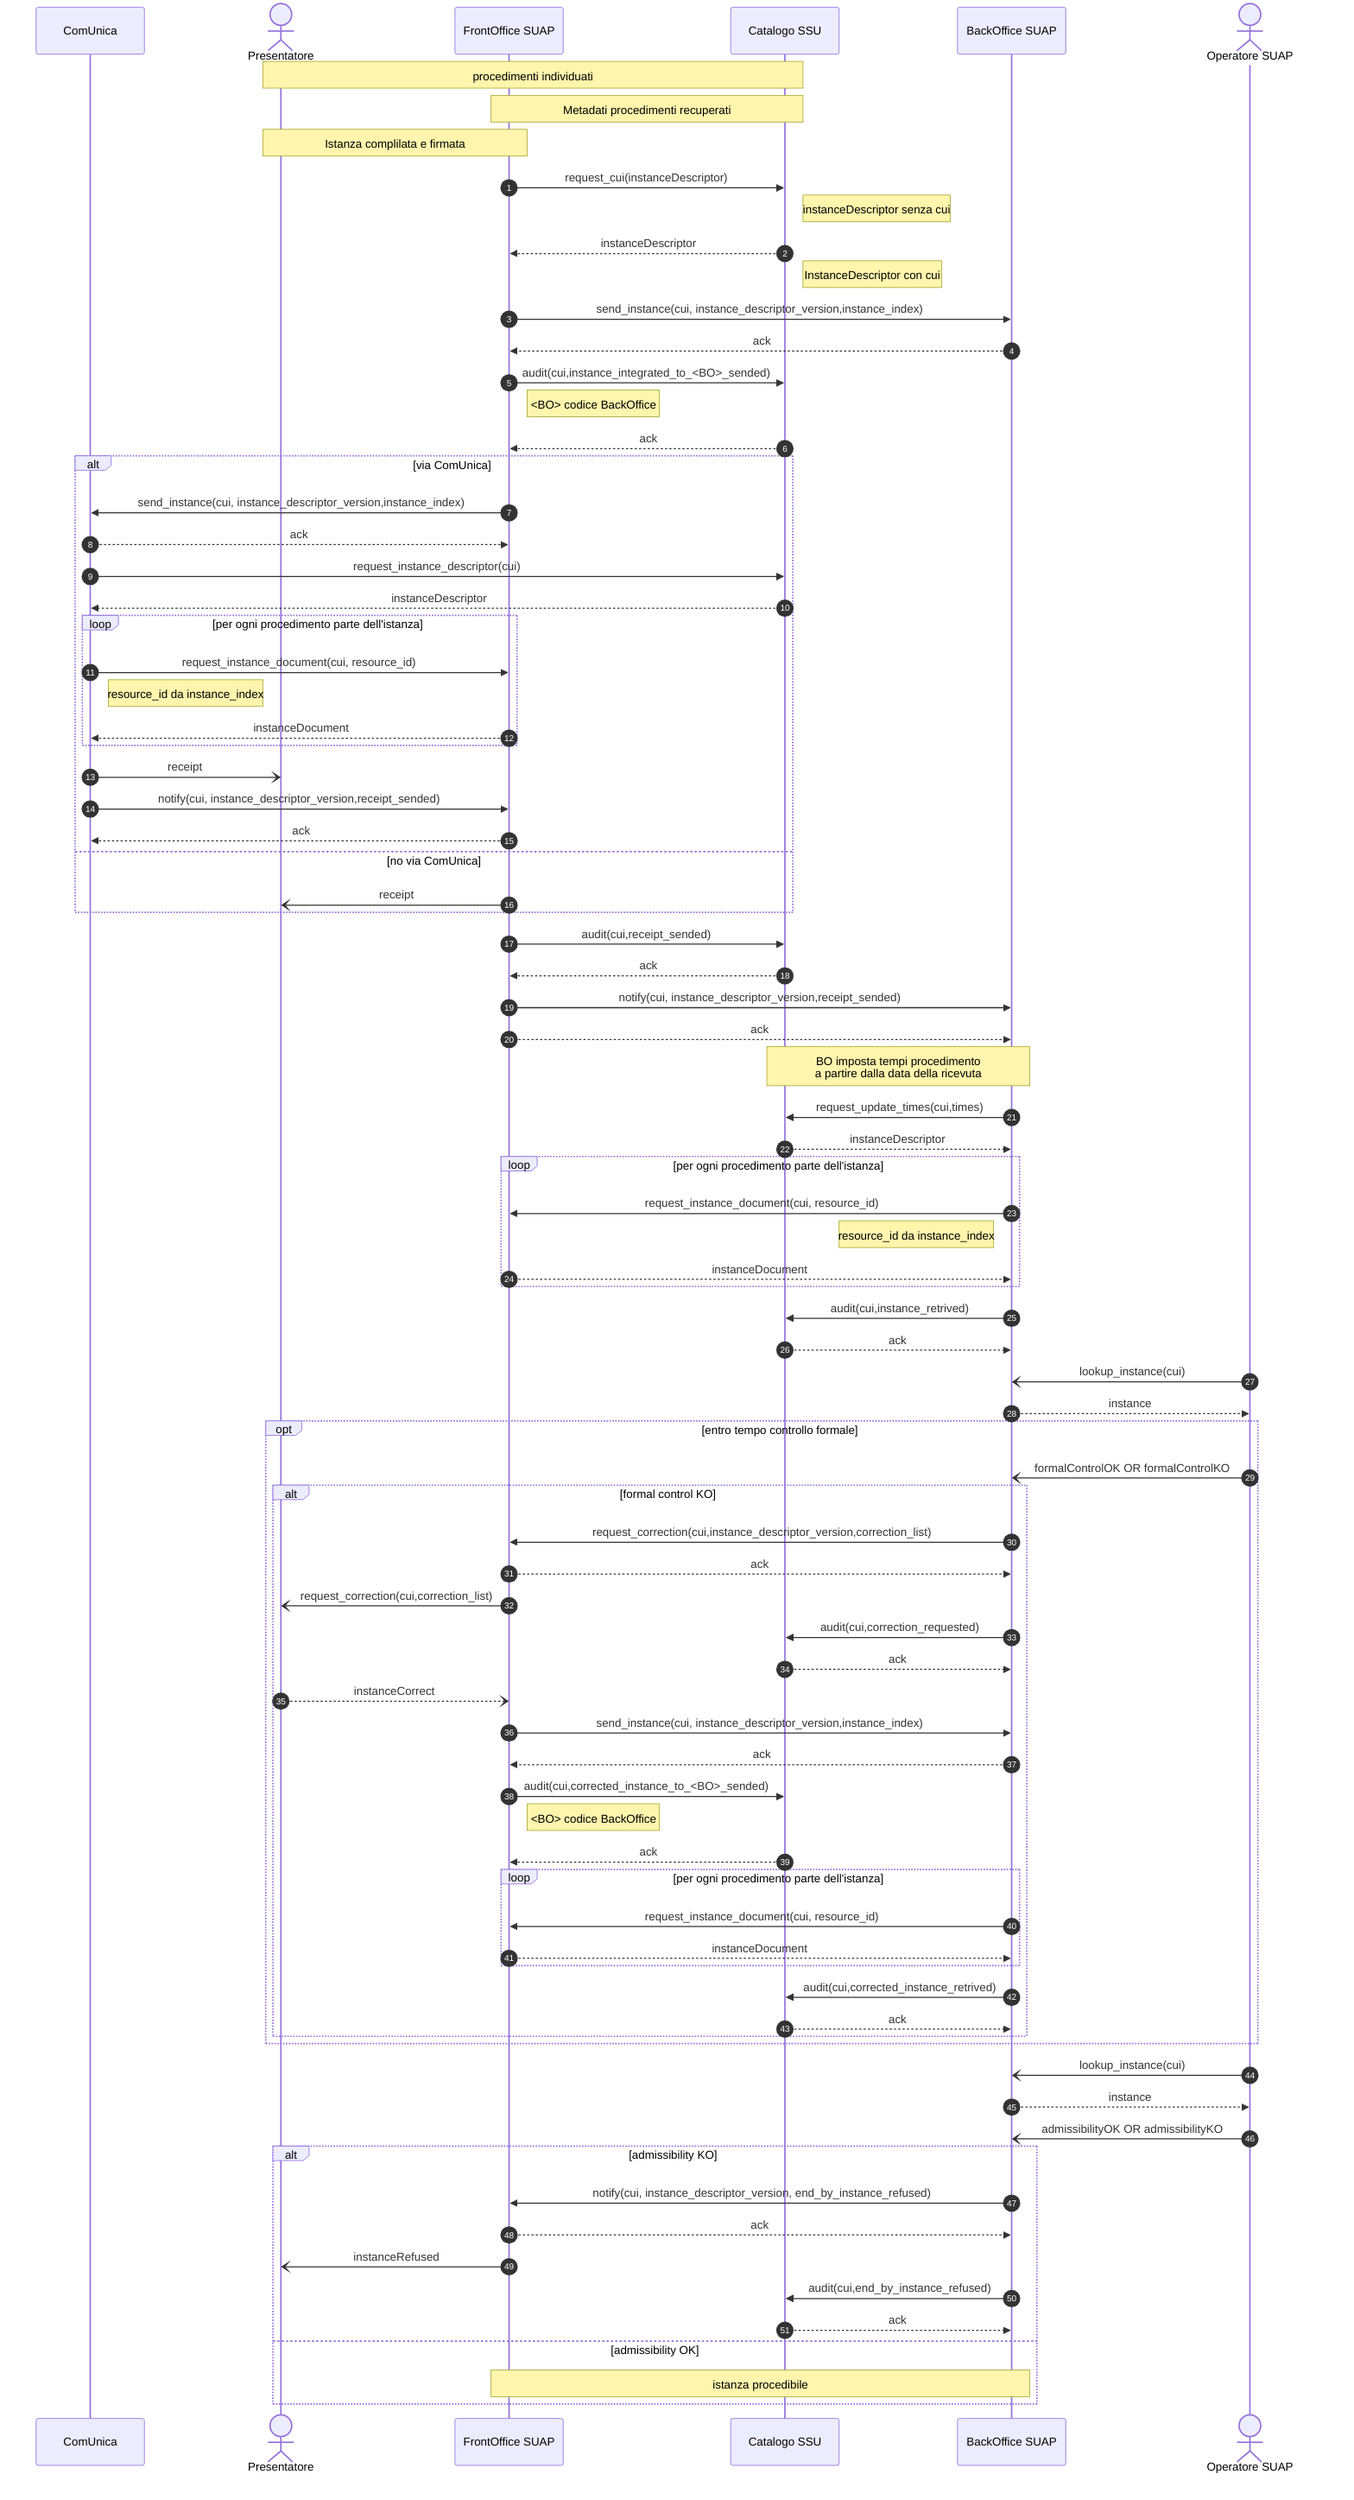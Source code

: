 sequenceDiagram
    autonumber
    
    participant CU as ComUnica
    actor P as Presentatore    
    participant F as FrontOffice SUAP
    participant C as Catalogo SSU    
    participant B as BackOffice SUAP    
    actor O as Operatore SUAP    
   
    note over P,C: procedimenti individuati
    note over F,C: Metadati procedimenti recuperati
    note over P,F: Istanza complilata e firmata
    
   
    F ->> C: request_cui(instanceDescriptor)
    note right of C: instanceDescriptor senza cui
    C -->> F: instanceDescriptor
    note right of C: InstanceDescriptor con cui

    F ->> B: send_instance(cui, instance_descriptor_version,instance_index)
    B -->> F: ack
    F ->> C: audit(cui,instance_integrated_to_<BO>_sended)
    note right of F: <BO> codice BackOffice
    C -->> F: ack

    alt via ComUnica
	    F ->> CU: send_instance(cui, instance_descriptor_version,instance_index)
		CU -->> F: ack
		CU ->> C: request_instance_descriptor(cui)
		C -->> CU: instanceDescriptor
		
        loop per ogni procedimento parte dell'istanza
        CU ->> F:  request_instance_document(cui, resource_id)
        note right of CU: resource_id da instance_index
        F -->> CU: instanceDocument
        end
        
        CU -) P: receipt
        CU ->> F: notify(cui, instance_descriptor_version,receipt_sended)
        F -->> CU: ack
    else no via ComUnica
        F -) P: receipt
    end

    F ->> C: audit(cui,receipt_sended)
    C -->> F: ack

    F ->> B: notify(cui, instance_descriptor_version,receipt_sended)
    F -->> B: ack
    
    note over  B,C: BO imposta tempi procedimento<br/>a partire dalla data della ricevuta
    B ->> C: request_update_times(cui,times)
    C -->> B: instanceDescriptor

    loop per ogni procedimento parte dell'istanza 
    B ->> F: request_instance_document(cui, resource_id)
    note left of B: resource_id da instance_index
    F -->> B: instanceDocument
    end
    B ->> C: audit(cui,instance_retrived)
    C -->> B: ack
    

    O -) B: lookup_instance(cui)
    B -->> O: instance
        
    opt entro tempo controllo formale
        O -) B: formalControlOK OR formalControlKO
        alt formal control KO
            B ->> F: request_correction(cui,instance_descriptor_version,correction_list)
            F -->> B: ack
            F -) P: request_correction(cui,correction_list)
            B ->> C: audit(cui,correction_requested)
            C -->> B: ack
            P --) F: instanceCorrect
            F ->> B: send_instance(cui, instance_descriptor_version,instance_index)
            B -->> F: ack
            F ->> C: audit(cui,corrected_instance_to_<BO>_sended)
            note right of F: <BO> codice BackOffice
            C -->> F: ack
            loop per ogni procedimento parte dell'istanza 
            B ->> F: request_instance_document(cui, resource_id)
            F -->> B: instanceDocument
            end
            B ->> C: audit(cui,corrected_instance_retrived)
            C -->> B: ack           
        end
    end

    O -) B: lookup_instance(cui)
    B -->> O: instance
    O -) B: admissibilityOK OR admissibilityKO
    
    alt admissibility KO
        B ->> F: notify(cui, instance_descriptor_version, end_by_instance_refused)
        F -->> B: ack
        F -) P: instanceRefused            
        B ->> C: audit(cui,end_by_instance_refused)
        C -->> B: ack                        
    else admissibility OK
        
    Note over B,F: istanza procedibile
       
end
